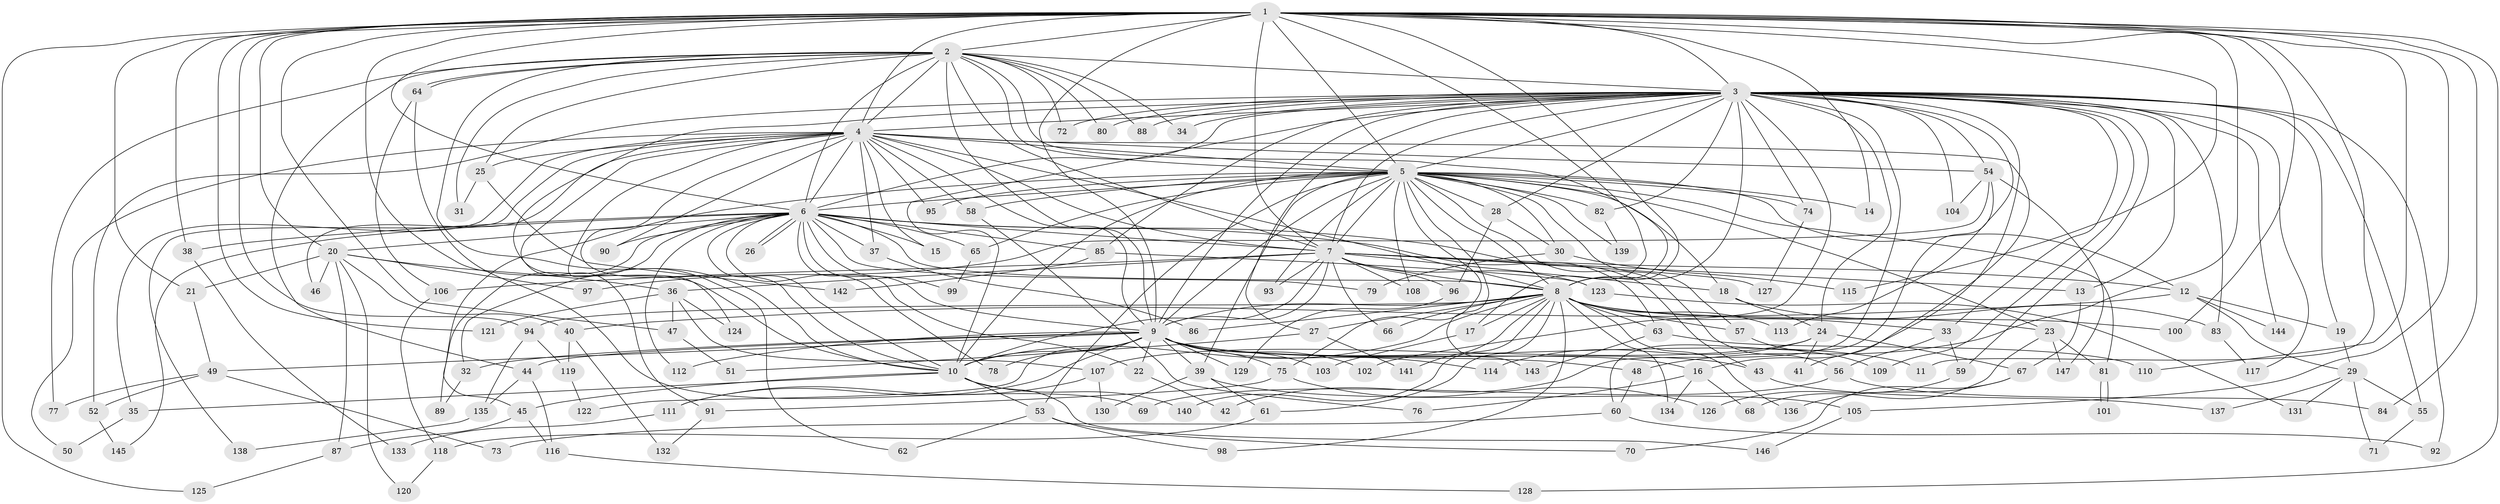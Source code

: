 // coarse degree distribution, {2: 0.1724137931034483, 13: 0.017241379310344827, 3: 0.20689655172413793, 4: 0.20689655172413793, 19: 0.017241379310344827, 9: 0.017241379310344827, 5: 0.1206896551724138, 26: 0.017241379310344827, 6: 0.10344827586206896, 22: 0.034482758620689655, 21: 0.034482758620689655, 1: 0.017241379310344827, 14: 0.017241379310344827, 23: 0.017241379310344827}
// Generated by graph-tools (version 1.1) at 2025/36/03/04/25 23:36:26]
// undirected, 147 vertices, 319 edges
graph export_dot {
  node [color=gray90,style=filled];
  1;
  2;
  3;
  4;
  5;
  6;
  7;
  8;
  9;
  10;
  11;
  12;
  13;
  14;
  15;
  16;
  17;
  18;
  19;
  20;
  21;
  22;
  23;
  24;
  25;
  26;
  27;
  28;
  29;
  30;
  31;
  32;
  33;
  34;
  35;
  36;
  37;
  38;
  39;
  40;
  41;
  42;
  43;
  44;
  45;
  46;
  47;
  48;
  49;
  50;
  51;
  52;
  53;
  54;
  55;
  56;
  57;
  58;
  59;
  60;
  61;
  62;
  63;
  64;
  65;
  66;
  67;
  68;
  69;
  70;
  71;
  72;
  73;
  74;
  75;
  76;
  77;
  78;
  79;
  80;
  81;
  82;
  83;
  84;
  85;
  86;
  87;
  88;
  89;
  90;
  91;
  92;
  93;
  94;
  95;
  96;
  97;
  98;
  99;
  100;
  101;
  102;
  103;
  104;
  105;
  106;
  107;
  108;
  109;
  110;
  111;
  112;
  113;
  114;
  115;
  116;
  117;
  118;
  119;
  120;
  121;
  122;
  123;
  124;
  125;
  126;
  127;
  128;
  129;
  130;
  131;
  132;
  133;
  134;
  135;
  136;
  137;
  138;
  139;
  140;
  141;
  142;
  143;
  144;
  145;
  146;
  147;
  1 -- 2;
  1 -- 3;
  1 -- 4;
  1 -- 5;
  1 -- 6;
  1 -- 7;
  1 -- 8;
  1 -- 9;
  1 -- 10;
  1 -- 11;
  1 -- 14;
  1 -- 17;
  1 -- 20;
  1 -- 21;
  1 -- 38;
  1 -- 47;
  1 -- 48;
  1 -- 84;
  1 -- 94;
  1 -- 100;
  1 -- 105;
  1 -- 110;
  1 -- 115;
  1 -- 121;
  1 -- 125;
  1 -- 128;
  2 -- 3;
  2 -- 4;
  2 -- 5;
  2 -- 6;
  2 -- 7;
  2 -- 8;
  2 -- 9;
  2 -- 10;
  2 -- 25;
  2 -- 31;
  2 -- 34;
  2 -- 44;
  2 -- 64;
  2 -- 64;
  2 -- 72;
  2 -- 77;
  2 -- 80;
  2 -- 88;
  3 -- 4;
  3 -- 5;
  3 -- 6;
  3 -- 7;
  3 -- 8;
  3 -- 9;
  3 -- 10;
  3 -- 13;
  3 -- 16;
  3 -- 19;
  3 -- 24;
  3 -- 27;
  3 -- 28;
  3 -- 33;
  3 -- 34;
  3 -- 42;
  3 -- 52;
  3 -- 54;
  3 -- 55;
  3 -- 59;
  3 -- 72;
  3 -- 74;
  3 -- 80;
  3 -- 82;
  3 -- 83;
  3 -- 85;
  3 -- 88;
  3 -- 92;
  3 -- 102;
  3 -- 104;
  3 -- 109;
  3 -- 113;
  3 -- 117;
  3 -- 124;
  3 -- 144;
  4 -- 5;
  4 -- 6;
  4 -- 7;
  4 -- 8;
  4 -- 9;
  4 -- 10;
  4 -- 15;
  4 -- 25;
  4 -- 35;
  4 -- 37;
  4 -- 41;
  4 -- 46;
  4 -- 50;
  4 -- 54;
  4 -- 58;
  4 -- 62;
  4 -- 90;
  4 -- 91;
  4 -- 95;
  4 -- 138;
  5 -- 6;
  5 -- 7;
  5 -- 8;
  5 -- 9;
  5 -- 10;
  5 -- 12;
  5 -- 14;
  5 -- 18;
  5 -- 23;
  5 -- 28;
  5 -- 30;
  5 -- 39;
  5 -- 45;
  5 -- 53;
  5 -- 56;
  5 -- 57;
  5 -- 58;
  5 -- 65;
  5 -- 74;
  5 -- 75;
  5 -- 81;
  5 -- 82;
  5 -- 93;
  5 -- 95;
  5 -- 108;
  5 -- 139;
  5 -- 143;
  6 -- 7;
  6 -- 8;
  6 -- 9;
  6 -- 10;
  6 -- 15;
  6 -- 20;
  6 -- 22;
  6 -- 26;
  6 -- 26;
  6 -- 32;
  6 -- 37;
  6 -- 38;
  6 -- 43;
  6 -- 63;
  6 -- 65;
  6 -- 78;
  6 -- 79;
  6 -- 85;
  6 -- 89;
  6 -- 90;
  6 -- 99;
  6 -- 112;
  6 -- 145;
  7 -- 8;
  7 -- 9;
  7 -- 10;
  7 -- 12;
  7 -- 13;
  7 -- 18;
  7 -- 36;
  7 -- 66;
  7 -- 93;
  7 -- 96;
  7 -- 106;
  7 -- 108;
  7 -- 123;
  7 -- 127;
  8 -- 9;
  8 -- 10;
  8 -- 17;
  8 -- 23;
  8 -- 27;
  8 -- 33;
  8 -- 57;
  8 -- 61;
  8 -- 63;
  8 -- 66;
  8 -- 86;
  8 -- 94;
  8 -- 98;
  8 -- 100;
  8 -- 113;
  8 -- 134;
  8 -- 136;
  8 -- 140;
  8 -- 141;
  9 -- 10;
  9 -- 11;
  9 -- 16;
  9 -- 22;
  9 -- 32;
  9 -- 39;
  9 -- 43;
  9 -- 44;
  9 -- 48;
  9 -- 49;
  9 -- 75;
  9 -- 78;
  9 -- 102;
  9 -- 103;
  9 -- 111;
  9 -- 112;
  9 -- 114;
  9 -- 122;
  9 -- 129;
  10 -- 35;
  10 -- 45;
  10 -- 53;
  10 -- 140;
  10 -- 146;
  12 -- 19;
  12 -- 29;
  12 -- 40;
  12 -- 144;
  13 -- 67;
  16 -- 68;
  16 -- 76;
  16 -- 134;
  17 -- 103;
  18 -- 24;
  18 -- 83;
  19 -- 29;
  20 -- 21;
  20 -- 36;
  20 -- 40;
  20 -- 46;
  20 -- 87;
  20 -- 97;
  20 -- 120;
  21 -- 49;
  22 -- 42;
  23 -- 68;
  23 -- 81;
  23 -- 147;
  24 -- 41;
  24 -- 67;
  24 -- 107;
  24 -- 114;
  25 -- 31;
  25 -- 142;
  27 -- 51;
  27 -- 141;
  28 -- 30;
  28 -- 96;
  29 -- 55;
  29 -- 71;
  29 -- 131;
  29 -- 137;
  30 -- 79;
  30 -- 115;
  32 -- 89;
  33 -- 56;
  33 -- 59;
  35 -- 50;
  36 -- 47;
  36 -- 107;
  36 -- 121;
  36 -- 124;
  37 -- 86;
  38 -- 133;
  39 -- 61;
  39 -- 105;
  39 -- 130;
  40 -- 119;
  40 -- 132;
  43 -- 137;
  44 -- 116;
  44 -- 135;
  45 -- 87;
  45 -- 116;
  47 -- 51;
  48 -- 60;
  49 -- 52;
  49 -- 73;
  49 -- 77;
  52 -- 145;
  53 -- 62;
  53 -- 70;
  53 -- 98;
  54 -- 60;
  54 -- 97;
  54 -- 104;
  54 -- 147;
  55 -- 71;
  56 -- 69;
  56 -- 84;
  57 -- 109;
  58 -- 76;
  59 -- 126;
  60 -- 73;
  60 -- 92;
  61 -- 118;
  63 -- 110;
  63 -- 143;
  64 -- 69;
  64 -- 106;
  65 -- 99;
  67 -- 70;
  67 -- 136;
  74 -- 127;
  75 -- 91;
  75 -- 126;
  81 -- 101;
  81 -- 101;
  82 -- 139;
  83 -- 117;
  85 -- 123;
  85 -- 142;
  87 -- 125;
  91 -- 132;
  94 -- 119;
  94 -- 135;
  96 -- 129;
  105 -- 146;
  106 -- 118;
  107 -- 111;
  107 -- 130;
  111 -- 133;
  116 -- 128;
  118 -- 120;
  119 -- 122;
  123 -- 131;
  135 -- 138;
}
